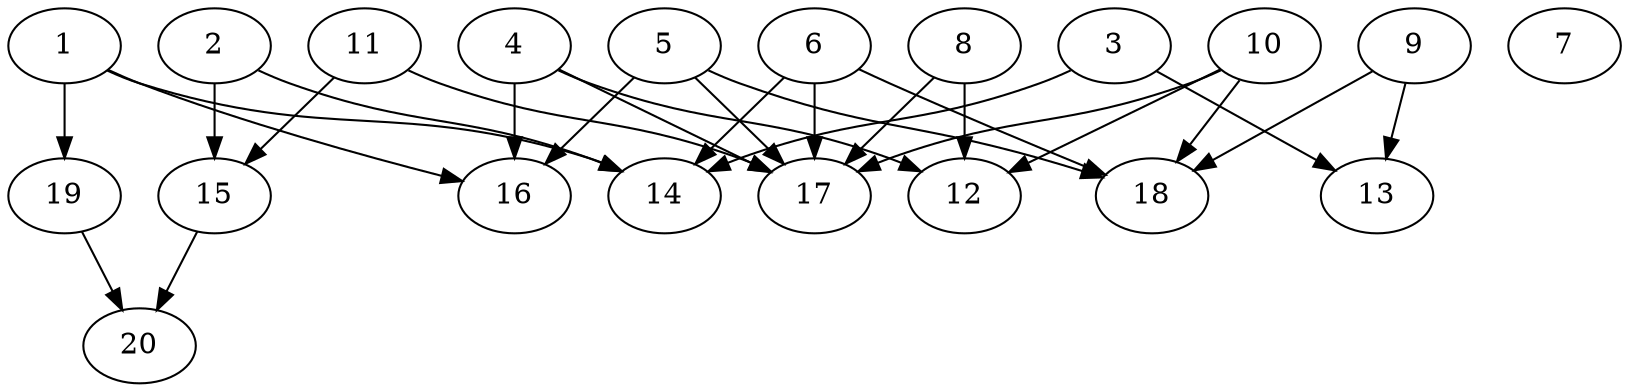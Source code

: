 // DAG automatically generated by daggen at Wed Jul 24 21:27:05 2019
// ./daggen --dot -n 20 --ccr 0.4 --fat 0.7 --regular 0.5 --density 0.5 --mindata 5242880 --maxdata 52428800 
digraph G {
  1 [size="15749120", alpha="0.05", expect_size="6299648"] 
  1 -> 14 [size ="6299648"]
  1 -> 16 [size ="6299648"]
  1 -> 19 [size ="6299648"]
  2 [size="120578560", alpha="0.18", expect_size="48231424"] 
  2 -> 14 [size ="48231424"]
  2 -> 15 [size ="48231424"]
  3 [size="22630400", alpha="0.08", expect_size="9052160"] 
  3 -> 13 [size ="9052160"]
  3 -> 14 [size ="9052160"]
  4 [size="92874240", alpha="0.19", expect_size="37149696"] 
  4 -> 12 [size ="37149696"]
  4 -> 16 [size ="37149696"]
  4 -> 17 [size ="37149696"]
  5 [size="70351360", alpha="0.03", expect_size="28140544"] 
  5 -> 16 [size ="28140544"]
  5 -> 17 [size ="28140544"]
  5 -> 18 [size ="28140544"]
  6 [size="38952960", alpha="0.14", expect_size="15581184"] 
  6 -> 14 [size ="15581184"]
  6 -> 17 [size ="15581184"]
  6 -> 18 [size ="15581184"]
  7 [size="33748480", alpha="0.13", expect_size="13499392"] 
  8 [size="109286400", alpha="0.15", expect_size="43714560"] 
  8 -> 12 [size ="43714560"]
  8 -> 17 [size ="43714560"]
  9 [size="14095360", alpha="0.18", expect_size="5638144"] 
  9 -> 13 [size ="5638144"]
  9 -> 18 [size ="5638144"]
  10 [size="72250880", alpha="0.10", expect_size="28900352"] 
  10 -> 12 [size ="28900352"]
  10 -> 17 [size ="28900352"]
  10 -> 18 [size ="28900352"]
  11 [size="99330560", alpha="0.16", expect_size="39732224"] 
  11 -> 15 [size ="39732224"]
  11 -> 17 [size ="39732224"]
  12 [size="128832000", alpha="0.11", expect_size="51532800"] 
  13 [size="114757120", alpha="0.03", expect_size="45902848"] 
  14 [size="43379200", alpha="0.07", expect_size="17351680"] 
  15 [size="35130880", alpha="0.19", expect_size="14052352"] 
  15 -> 20 [size ="14052352"]
  16 [size="50168320", alpha="0.13", expect_size="20067328"] 
  17 [size="17615360", alpha="0.14", expect_size="7046144"] 
  18 [size="97003520", alpha="0.10", expect_size="38801408"] 
  19 [size="66856960", alpha="0.08", expect_size="26742784"] 
  19 -> 20 [size ="26742784"]
  20 [size="52805120", alpha="0.05", expect_size="21122048"] 
}
